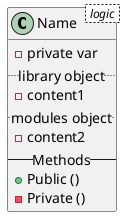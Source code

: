 @startuml
class Name < logic > {
  - private var
  .. library object ..
  - content1
  .. modules object ..
  - content2
  -- Methods --
  + Public ()
  - Private ()
}
